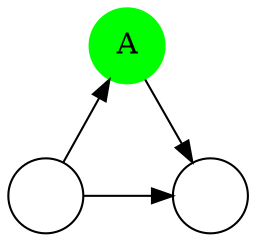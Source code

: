 digraph g{
  A [label="A",style=filled, color=green, shape=circle];
  b [label="", shape=circle];
  c [label="", shape=circle];
  { rank=same; b; c}
  nodesep=0.6;
  A->b ;
  A->c [dir=back];
  c->b ;
}

